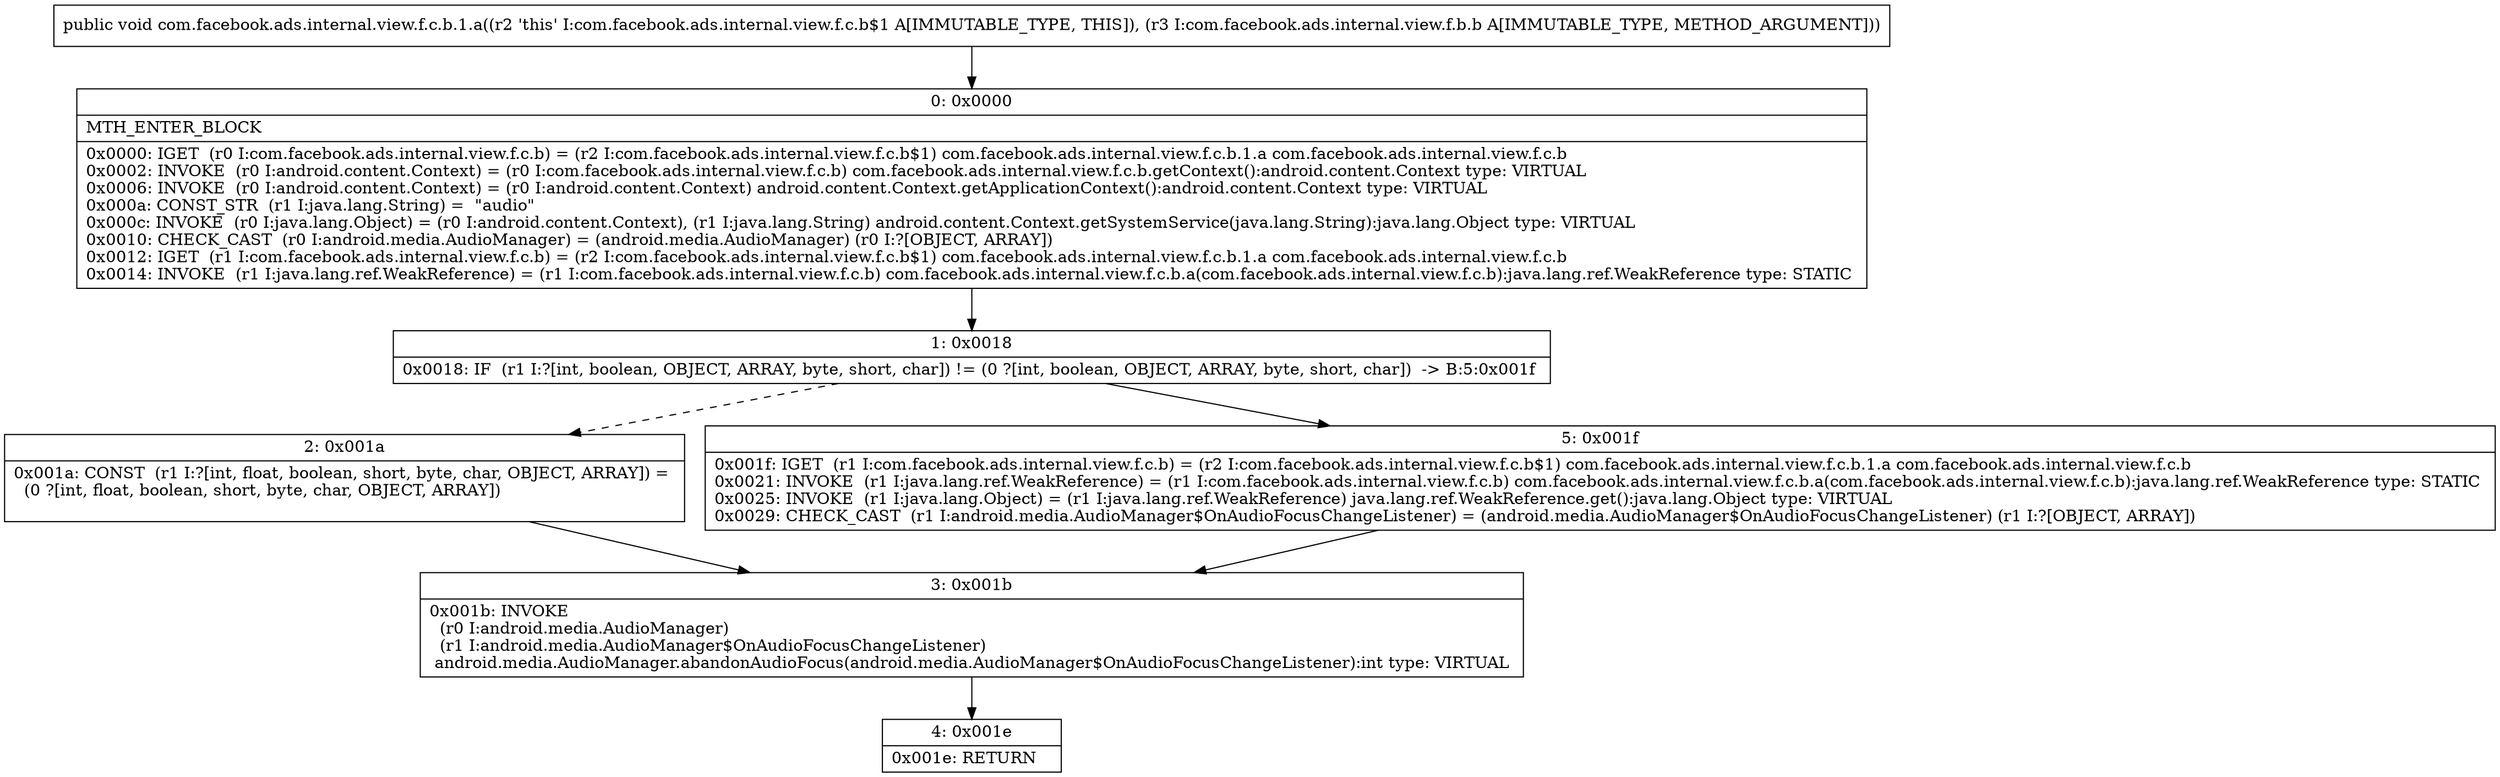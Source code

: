 digraph "CFG forcom.facebook.ads.internal.view.f.c.b.1.a(Lcom\/facebook\/ads\/internal\/view\/f\/b\/b;)V" {
Node_0 [shape=record,label="{0\:\ 0x0000|MTH_ENTER_BLOCK\l|0x0000: IGET  (r0 I:com.facebook.ads.internal.view.f.c.b) = (r2 I:com.facebook.ads.internal.view.f.c.b$1) com.facebook.ads.internal.view.f.c.b.1.a com.facebook.ads.internal.view.f.c.b \l0x0002: INVOKE  (r0 I:android.content.Context) = (r0 I:com.facebook.ads.internal.view.f.c.b) com.facebook.ads.internal.view.f.c.b.getContext():android.content.Context type: VIRTUAL \l0x0006: INVOKE  (r0 I:android.content.Context) = (r0 I:android.content.Context) android.content.Context.getApplicationContext():android.content.Context type: VIRTUAL \l0x000a: CONST_STR  (r1 I:java.lang.String) =  \"audio\" \l0x000c: INVOKE  (r0 I:java.lang.Object) = (r0 I:android.content.Context), (r1 I:java.lang.String) android.content.Context.getSystemService(java.lang.String):java.lang.Object type: VIRTUAL \l0x0010: CHECK_CAST  (r0 I:android.media.AudioManager) = (android.media.AudioManager) (r0 I:?[OBJECT, ARRAY]) \l0x0012: IGET  (r1 I:com.facebook.ads.internal.view.f.c.b) = (r2 I:com.facebook.ads.internal.view.f.c.b$1) com.facebook.ads.internal.view.f.c.b.1.a com.facebook.ads.internal.view.f.c.b \l0x0014: INVOKE  (r1 I:java.lang.ref.WeakReference) = (r1 I:com.facebook.ads.internal.view.f.c.b) com.facebook.ads.internal.view.f.c.b.a(com.facebook.ads.internal.view.f.c.b):java.lang.ref.WeakReference type: STATIC \l}"];
Node_1 [shape=record,label="{1\:\ 0x0018|0x0018: IF  (r1 I:?[int, boolean, OBJECT, ARRAY, byte, short, char]) != (0 ?[int, boolean, OBJECT, ARRAY, byte, short, char])  \-\> B:5:0x001f \l}"];
Node_2 [shape=record,label="{2\:\ 0x001a|0x001a: CONST  (r1 I:?[int, float, boolean, short, byte, char, OBJECT, ARRAY]) = \l  (0 ?[int, float, boolean, short, byte, char, OBJECT, ARRAY])\l \l}"];
Node_3 [shape=record,label="{3\:\ 0x001b|0x001b: INVOKE  \l  (r0 I:android.media.AudioManager)\l  (r1 I:android.media.AudioManager$OnAudioFocusChangeListener)\l android.media.AudioManager.abandonAudioFocus(android.media.AudioManager$OnAudioFocusChangeListener):int type: VIRTUAL \l}"];
Node_4 [shape=record,label="{4\:\ 0x001e|0x001e: RETURN   \l}"];
Node_5 [shape=record,label="{5\:\ 0x001f|0x001f: IGET  (r1 I:com.facebook.ads.internal.view.f.c.b) = (r2 I:com.facebook.ads.internal.view.f.c.b$1) com.facebook.ads.internal.view.f.c.b.1.a com.facebook.ads.internal.view.f.c.b \l0x0021: INVOKE  (r1 I:java.lang.ref.WeakReference) = (r1 I:com.facebook.ads.internal.view.f.c.b) com.facebook.ads.internal.view.f.c.b.a(com.facebook.ads.internal.view.f.c.b):java.lang.ref.WeakReference type: STATIC \l0x0025: INVOKE  (r1 I:java.lang.Object) = (r1 I:java.lang.ref.WeakReference) java.lang.ref.WeakReference.get():java.lang.Object type: VIRTUAL \l0x0029: CHECK_CAST  (r1 I:android.media.AudioManager$OnAudioFocusChangeListener) = (android.media.AudioManager$OnAudioFocusChangeListener) (r1 I:?[OBJECT, ARRAY]) \l}"];
MethodNode[shape=record,label="{public void com.facebook.ads.internal.view.f.c.b.1.a((r2 'this' I:com.facebook.ads.internal.view.f.c.b$1 A[IMMUTABLE_TYPE, THIS]), (r3 I:com.facebook.ads.internal.view.f.b.b A[IMMUTABLE_TYPE, METHOD_ARGUMENT])) }"];
MethodNode -> Node_0;
Node_0 -> Node_1;
Node_1 -> Node_2[style=dashed];
Node_1 -> Node_5;
Node_2 -> Node_3;
Node_3 -> Node_4;
Node_5 -> Node_3;
}


